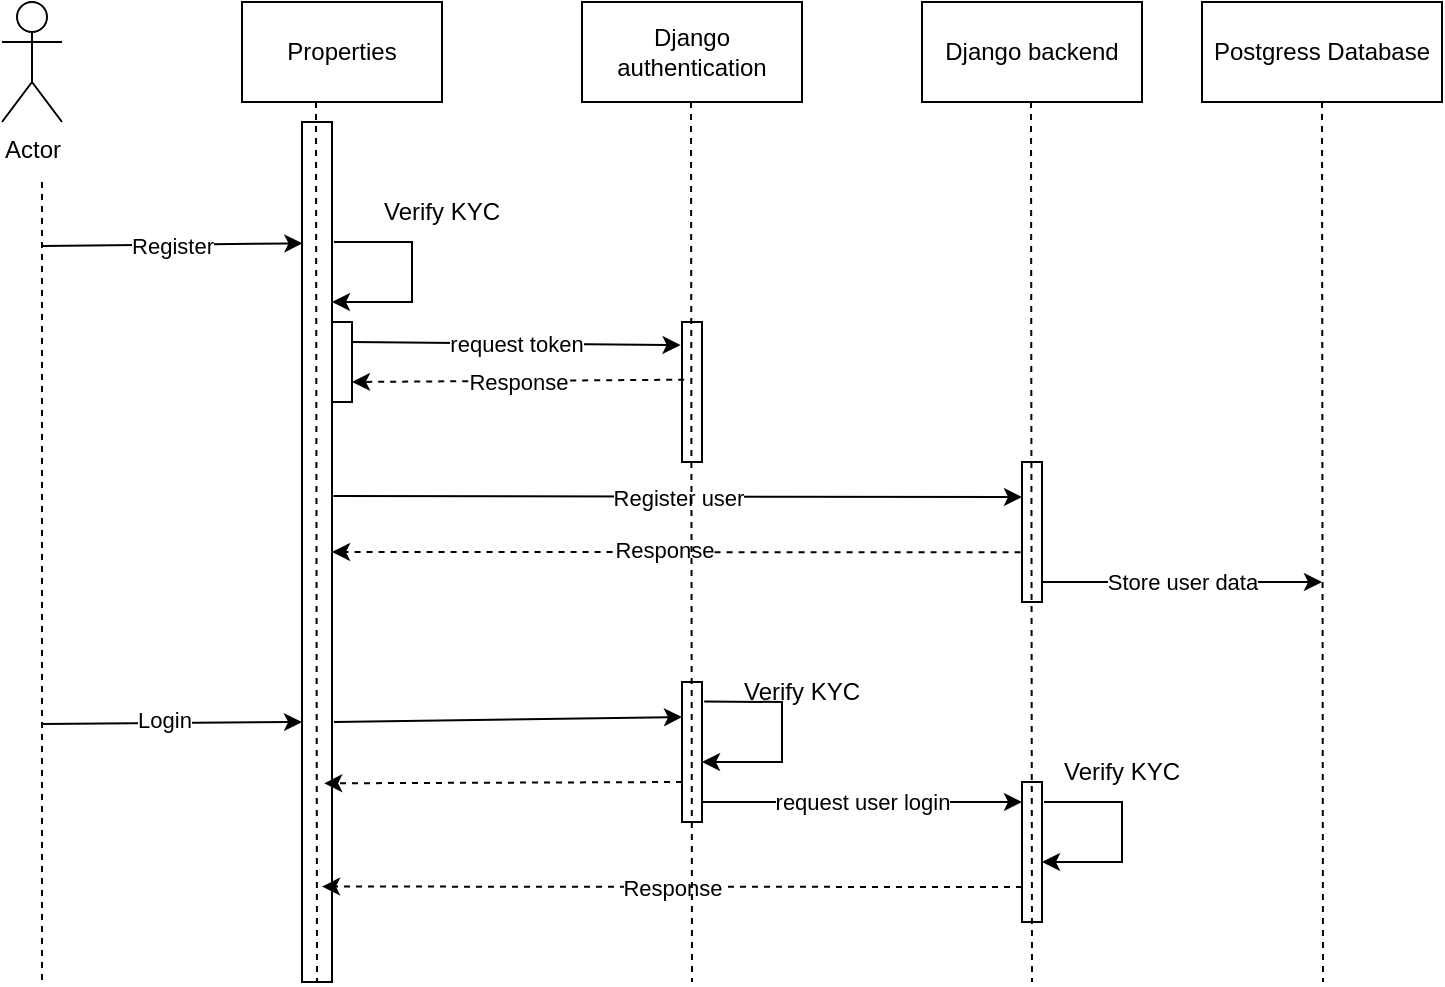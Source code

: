 <mxfile version="24.7.16">
  <diagram name="Page-1" id="Yp8KyHAXOOXZQtthByvS">
    <mxGraphModel dx="756" dy="410" grid="1" gridSize="10" guides="1" tooltips="1" connect="1" arrows="1" fold="1" page="1" pageScale="1" pageWidth="827" pageHeight="1169" math="0" shadow="0">
      <root>
        <mxCell id="0" />
        <mxCell id="1" parent="0" />
        <mxCell id="ZUi3xrYwoOl9D-E5VUAw-1" value="Actor" style="shape=umlActor;verticalLabelPosition=bottom;verticalAlign=top;html=1;outlineConnect=0;" parent="1" vertex="1">
          <mxGeometry x="90" y="70" width="30" height="60" as="geometry" />
        </mxCell>
        <mxCell id="ZUi3xrYwoOl9D-E5VUAw-2" value="Properties" style="rounded=0;whiteSpace=wrap;html=1;" parent="1" vertex="1">
          <mxGeometry x="210" y="70" width="100" height="50" as="geometry" />
        </mxCell>
        <mxCell id="ZUi3xrYwoOl9D-E5VUAw-3" value="Django authentication" style="rounded=0;whiteSpace=wrap;html=1;" parent="1" vertex="1">
          <mxGeometry x="380" y="70" width="110" height="50" as="geometry" />
        </mxCell>
        <mxCell id="ZUi3xrYwoOl9D-E5VUAw-4" value="Django backend" style="rounded=0;whiteSpace=wrap;html=1;" parent="1" vertex="1">
          <mxGeometry x="550" y="70" width="110" height="50" as="geometry" />
        </mxCell>
        <mxCell id="ZUi3xrYwoOl9D-E5VUAw-5" value="Postgress Database" style="rounded=0;whiteSpace=wrap;html=1;" parent="1" vertex="1">
          <mxGeometry x="690" y="70" width="120" height="50" as="geometry" />
        </mxCell>
        <mxCell id="ZUi3xrYwoOl9D-E5VUAw-7" value="" style="rounded=0;whiteSpace=wrap;html=1;" parent="1" vertex="1">
          <mxGeometry x="240" y="130" width="15" height="430" as="geometry" />
        </mxCell>
        <mxCell id="ZUi3xrYwoOl9D-E5VUAw-8" value="" style="rounded=0;whiteSpace=wrap;html=1;" parent="1" vertex="1">
          <mxGeometry x="430" y="230" width="10" height="70" as="geometry" />
        </mxCell>
        <mxCell id="ZUi3xrYwoOl9D-E5VUAw-9" value="" style="rounded=0;whiteSpace=wrap;html=1;" parent="1" vertex="1">
          <mxGeometry x="600" y="300" width="10" height="70" as="geometry" />
        </mxCell>
        <mxCell id="ZUi3xrYwoOl9D-E5VUAw-12" value="" style="endArrow=none;dashed=1;html=1;rounded=0;" parent="1" edge="1">
          <mxGeometry width="50" height="50" relative="1" as="geometry">
            <mxPoint x="110" y="160" as="sourcePoint" />
            <mxPoint x="110" y="560" as="targetPoint" />
          </mxGeometry>
        </mxCell>
        <mxCell id="ZUi3xrYwoOl9D-E5VUAw-13" value="" style="endArrow=classic;html=1;rounded=0;entryX=0.013;entryY=0.141;entryDx=0;entryDy=0;entryPerimeter=0;" parent="1" target="ZUi3xrYwoOl9D-E5VUAw-7" edge="1">
          <mxGeometry width="50" height="50" relative="1" as="geometry">
            <mxPoint x="110" y="192" as="sourcePoint" />
            <mxPoint x="240" y="190" as="targetPoint" />
          </mxGeometry>
        </mxCell>
        <mxCell id="8DhSjiNqEFQg-TwYQ7PJ-22" value="Register" style="edgeLabel;html=1;align=center;verticalAlign=middle;resizable=0;points=[];" parent="ZUi3xrYwoOl9D-E5VUAw-13" vertex="1" connectable="0">
          <mxGeometry relative="1" as="geometry">
            <mxPoint as="offset" />
          </mxGeometry>
        </mxCell>
        <mxCell id="8DhSjiNqEFQg-TwYQ7PJ-3" value="" style="rounded=0;whiteSpace=wrap;html=1;" parent="1" vertex="1">
          <mxGeometry x="255" y="230" width="10" height="40" as="geometry" />
        </mxCell>
        <mxCell id="8DhSjiNqEFQg-TwYQ7PJ-6" value="" style="endArrow=classic;html=1;rounded=0;exitX=1;exitY=0.25;exitDx=0;exitDy=0;entryX=-0.072;entryY=0.165;entryDx=0;entryDy=0;entryPerimeter=0;" parent="1" source="8DhSjiNqEFQg-TwYQ7PJ-3" target="ZUi3xrYwoOl9D-E5VUAw-8" edge="1">
          <mxGeometry width="50" height="50" relative="1" as="geometry">
            <mxPoint x="360" y="330" as="sourcePoint" />
            <mxPoint x="330" y="220" as="targetPoint" />
          </mxGeometry>
        </mxCell>
        <mxCell id="8DhSjiNqEFQg-TwYQ7PJ-39" value="request token" style="edgeLabel;html=1;align=center;verticalAlign=middle;resizable=0;points=[];" parent="8DhSjiNqEFQg-TwYQ7PJ-6" vertex="1" connectable="0">
          <mxGeometry relative="1" as="geometry">
            <mxPoint as="offset" />
          </mxGeometry>
        </mxCell>
        <mxCell id="8DhSjiNqEFQg-TwYQ7PJ-8" value="" style="endArrow=classic;html=1;rounded=0;entryX=1;entryY=0.75;entryDx=0;entryDy=0;exitX=0.11;exitY=0.412;exitDx=0;exitDy=0;exitPerimeter=0;dashed=1;" parent="1" source="ZUi3xrYwoOl9D-E5VUAw-8" target="8DhSjiNqEFQg-TwYQ7PJ-3" edge="1">
          <mxGeometry width="50" height="50" relative="1" as="geometry">
            <mxPoint x="420" y="250" as="sourcePoint" />
            <mxPoint x="439" y="252" as="targetPoint" />
          </mxGeometry>
        </mxCell>
        <mxCell id="8DhSjiNqEFQg-TwYQ7PJ-36" value="Response" style="edgeLabel;html=1;align=center;verticalAlign=middle;resizable=0;points=[];" parent="8DhSjiNqEFQg-TwYQ7PJ-8" vertex="1" connectable="0">
          <mxGeometry relative="1" as="geometry">
            <mxPoint as="offset" />
          </mxGeometry>
        </mxCell>
        <mxCell id="8DhSjiNqEFQg-TwYQ7PJ-11" value="" style="endArrow=classic;html=1;rounded=0;entryX=0;entryY=0.25;entryDx=0;entryDy=0;exitX=1.043;exitY=0.435;exitDx=0;exitDy=0;exitPerimeter=0;" parent="1" source="ZUi3xrYwoOl9D-E5VUAw-7" target="ZUi3xrYwoOl9D-E5VUAw-9" edge="1">
          <mxGeometry width="50" height="50" relative="1" as="geometry">
            <mxPoint x="260" y="320" as="sourcePoint" />
            <mxPoint x="605" y="320" as="targetPoint" />
          </mxGeometry>
        </mxCell>
        <mxCell id="8DhSjiNqEFQg-TwYQ7PJ-40" value="Register user" style="edgeLabel;html=1;align=center;verticalAlign=middle;resizable=0;points=[];" parent="8DhSjiNqEFQg-TwYQ7PJ-11" vertex="1" connectable="0">
          <mxGeometry relative="1" as="geometry">
            <mxPoint as="offset" />
          </mxGeometry>
        </mxCell>
        <mxCell id="8DhSjiNqEFQg-TwYQ7PJ-16" value="" style="endArrow=classic;html=1;rounded=0;entryX=1;entryY=0.5;entryDx=0;entryDy=0;exitX=-0.072;exitY=0.645;exitDx=0;exitDy=0;exitPerimeter=0;dashed=1;" parent="1" source="ZUi3xrYwoOl9D-E5VUAw-9" target="ZUi3xrYwoOl9D-E5VUAw-7" edge="1">
          <mxGeometry width="50" height="50" relative="1" as="geometry">
            <mxPoint x="550" y="375.455" as="sourcePoint" />
            <mxPoint x="610" y="328" as="targetPoint" />
          </mxGeometry>
        </mxCell>
        <mxCell id="8DhSjiNqEFQg-TwYQ7PJ-41" value="Response" style="edgeLabel;html=1;align=center;verticalAlign=middle;resizable=0;points=[];" parent="8DhSjiNqEFQg-TwYQ7PJ-16" vertex="1" connectable="0">
          <mxGeometry x="0.038" y="-1" relative="1" as="geometry">
            <mxPoint as="offset" />
          </mxGeometry>
        </mxCell>
        <mxCell id="8DhSjiNqEFQg-TwYQ7PJ-17" value="" style="endArrow=classic;html=1;rounded=0;exitX=1;exitY=0.25;exitDx=0;exitDy=0;" parent="1" edge="1">
          <mxGeometry width="50" height="50" relative="1" as="geometry">
            <mxPoint x="610" y="360" as="sourcePoint" />
            <mxPoint x="750" y="360" as="targetPoint" />
          </mxGeometry>
        </mxCell>
        <mxCell id="8DhSjiNqEFQg-TwYQ7PJ-42" value="Store user data" style="edgeLabel;html=1;align=center;verticalAlign=middle;resizable=0;points=[];" parent="8DhSjiNqEFQg-TwYQ7PJ-17" vertex="1" connectable="0">
          <mxGeometry relative="1" as="geometry">
            <mxPoint as="offset" />
          </mxGeometry>
        </mxCell>
        <mxCell id="8DhSjiNqEFQg-TwYQ7PJ-18" value="" style="endArrow=classic;html=1;rounded=0;entryX=0.013;entryY=0.141;entryDx=0;entryDy=0;entryPerimeter=0;" parent="1" edge="1">
          <mxGeometry width="50" height="50" relative="1" as="geometry">
            <mxPoint x="110" y="431" as="sourcePoint" />
            <mxPoint x="240" y="430" as="targetPoint" />
          </mxGeometry>
        </mxCell>
        <mxCell id="8DhSjiNqEFQg-TwYQ7PJ-23" value="Login" style="edgeLabel;html=1;align=center;verticalAlign=middle;resizable=0;points=[];" parent="8DhSjiNqEFQg-TwYQ7PJ-18" vertex="1" connectable="0">
          <mxGeometry x="-0.061" y="2" relative="1" as="geometry">
            <mxPoint as="offset" />
          </mxGeometry>
        </mxCell>
        <mxCell id="8DhSjiNqEFQg-TwYQ7PJ-19" value="" style="rounded=0;whiteSpace=wrap;html=1;" parent="1" vertex="1">
          <mxGeometry x="600" y="460" width="10" height="70" as="geometry" />
        </mxCell>
        <mxCell id="8DhSjiNqEFQg-TwYQ7PJ-21" value="" style="endArrow=classic;html=1;rounded=0;exitX=1.043;exitY=0.435;exitDx=0;exitDy=0;exitPerimeter=0;entryX=0;entryY=0.25;entryDx=0;entryDy=0;" parent="1" target="8DhSjiNqEFQg-TwYQ7PJ-24" edge="1">
          <mxGeometry width="50" height="50" relative="1" as="geometry">
            <mxPoint x="256" y="430" as="sourcePoint" />
            <mxPoint x="410" y="450" as="targetPoint" />
          </mxGeometry>
        </mxCell>
        <mxCell id="8DhSjiNqEFQg-TwYQ7PJ-24" value="" style="rounded=0;whiteSpace=wrap;html=1;" parent="1" vertex="1">
          <mxGeometry x="430" y="410" width="10" height="70" as="geometry" />
        </mxCell>
        <mxCell id="8DhSjiNqEFQg-TwYQ7PJ-25" value="" style="endArrow=classic;html=1;rounded=0;exitX=1;exitY=0.25;exitDx=0;exitDy=0;entryX=0;entryY=0.143;entryDx=0;entryDy=0;entryPerimeter=0;" parent="1" target="8DhSjiNqEFQg-TwYQ7PJ-19" edge="1">
          <mxGeometry width="50" height="50" relative="1" as="geometry">
            <mxPoint x="440" y="470" as="sourcePoint" />
            <mxPoint x="570" y="470" as="targetPoint" />
          </mxGeometry>
        </mxCell>
        <mxCell id="8DhSjiNqEFQg-TwYQ7PJ-26" value="request user login" style="edgeLabel;html=1;align=center;verticalAlign=middle;resizable=0;points=[];" parent="8DhSjiNqEFQg-TwYQ7PJ-25" vertex="1" connectable="0">
          <mxGeometry relative="1" as="geometry">
            <mxPoint as="offset" />
          </mxGeometry>
        </mxCell>
        <mxCell id="8DhSjiNqEFQg-TwYQ7PJ-27" value="" style="endArrow=classic;html=1;rounded=0;entryX=0.861;entryY=0.209;entryDx=0;entryDy=0;entryPerimeter=0;exitX=1.11;exitY=0.139;exitDx=0;exitDy=0;exitPerimeter=0;" parent="1" source="8DhSjiNqEFQg-TwYQ7PJ-24" edge="1">
          <mxGeometry width="50" height="50" relative="1" as="geometry">
            <mxPoint x="450" y="422" as="sourcePoint" />
            <mxPoint x="440" y="450" as="targetPoint" />
            <Array as="points">
              <mxPoint x="480" y="420" />
              <mxPoint x="480" y="450" />
            </Array>
          </mxGeometry>
        </mxCell>
        <mxCell id="8DhSjiNqEFQg-TwYQ7PJ-31" value="" style="endArrow=classic;html=1;rounded=0;entryX=0.861;entryY=0.209;entryDx=0;entryDy=0;entryPerimeter=0;exitX=1.11;exitY=0.139;exitDx=0;exitDy=0;exitPerimeter=0;" parent="1" edge="1">
          <mxGeometry width="50" height="50" relative="1" as="geometry">
            <mxPoint x="611" y="470" as="sourcePoint" />
            <mxPoint x="610" y="500" as="targetPoint" />
            <Array as="points">
              <mxPoint x="650" y="470" />
              <mxPoint x="650" y="500" />
            </Array>
          </mxGeometry>
        </mxCell>
        <mxCell id="8DhSjiNqEFQg-TwYQ7PJ-32" value="" style="endArrow=classic;html=1;rounded=0;exitX=0;exitY=0.75;exitDx=0;exitDy=0;entryX=0.667;entryY=0.889;entryDx=0;entryDy=0;entryPerimeter=0;dashed=1;" parent="1" source="8DhSjiNqEFQg-TwYQ7PJ-19" target="ZUi3xrYwoOl9D-E5VUAw-7" edge="1">
          <mxGeometry width="50" height="50" relative="1" as="geometry">
            <mxPoint x="596.63" y="512.5" as="sourcePoint" />
            <mxPoint x="255.005" y="512.27" as="targetPoint" />
          </mxGeometry>
        </mxCell>
        <mxCell id="8DhSjiNqEFQg-TwYQ7PJ-33" value="Response" style="edgeLabel;html=1;align=center;verticalAlign=middle;resizable=0;points=[];" parent="8DhSjiNqEFQg-TwYQ7PJ-32" vertex="1" connectable="0">
          <mxGeometry relative="1" as="geometry">
            <mxPoint as="offset" />
          </mxGeometry>
        </mxCell>
        <mxCell id="8DhSjiNqEFQg-TwYQ7PJ-34" value="" style="endArrow=classic;html=1;rounded=0;entryX=0.74;entryY=0.769;entryDx=0;entryDy=0;entryPerimeter=0;dashed=1;" parent="1" target="ZUi3xrYwoOl9D-E5VUAw-7" edge="1">
          <mxGeometry width="50" height="50" relative="1" as="geometry">
            <mxPoint x="430" y="460" as="sourcePoint" />
            <mxPoint x="440" y="438" as="targetPoint" />
          </mxGeometry>
        </mxCell>
        <mxCell id="8DhSjiNqEFQg-TwYQ7PJ-35" value="" style="endArrow=classic;html=1;rounded=0;entryX=0.861;entryY=0.209;entryDx=0;entryDy=0;entryPerimeter=0;exitX=1.11;exitY=0.139;exitDx=0;exitDy=0;exitPerimeter=0;" parent="1" edge="1">
          <mxGeometry width="50" height="50" relative="1" as="geometry">
            <mxPoint x="256" y="190" as="sourcePoint" />
            <mxPoint x="255" y="220" as="targetPoint" />
            <Array as="points">
              <mxPoint x="295" y="190" />
              <mxPoint x="295" y="220" />
            </Array>
          </mxGeometry>
        </mxCell>
        <mxCell id="8DhSjiNqEFQg-TwYQ7PJ-37" value="Verify KYC" style="text;html=1;align=center;verticalAlign=middle;whiteSpace=wrap;rounded=0;" parent="1" vertex="1">
          <mxGeometry x="270" y="160" width="80" height="30" as="geometry" />
        </mxCell>
        <mxCell id="8DhSjiNqEFQg-TwYQ7PJ-38" value="Verify KYC" style="text;html=1;align=center;verticalAlign=middle;whiteSpace=wrap;rounded=0;" parent="1" vertex="1">
          <mxGeometry x="450" y="400" width="80" height="30" as="geometry" />
        </mxCell>
        <mxCell id="8DhSjiNqEFQg-TwYQ7PJ-43" value="" style="endArrow=none;dashed=1;html=1;rounded=0;" parent="1" edge="1">
          <mxGeometry width="50" height="50" relative="1" as="geometry">
            <mxPoint x="434.5" y="120" as="sourcePoint" />
            <mxPoint x="435" y="560" as="targetPoint" />
          </mxGeometry>
        </mxCell>
        <mxCell id="8DhSjiNqEFQg-TwYQ7PJ-44" value="" style="endArrow=none;dashed=1;html=1;rounded=0;" parent="1" edge="1">
          <mxGeometry width="50" height="50" relative="1" as="geometry">
            <mxPoint x="247" y="120" as="sourcePoint" />
            <mxPoint x="247.5" y="560" as="targetPoint" />
          </mxGeometry>
        </mxCell>
        <mxCell id="8DhSjiNqEFQg-TwYQ7PJ-45" value="" style="endArrow=none;dashed=1;html=1;rounded=0;" parent="1" edge="1">
          <mxGeometry width="50" height="50" relative="1" as="geometry">
            <mxPoint x="604.5" y="120" as="sourcePoint" />
            <mxPoint x="605" y="560" as="targetPoint" />
          </mxGeometry>
        </mxCell>
        <mxCell id="8DhSjiNqEFQg-TwYQ7PJ-46" value="" style="endArrow=none;dashed=1;html=1;rounded=0;" parent="1" edge="1">
          <mxGeometry width="50" height="50" relative="1" as="geometry">
            <mxPoint x="750" y="120" as="sourcePoint" />
            <mxPoint x="750.5" y="560" as="targetPoint" />
          </mxGeometry>
        </mxCell>
        <mxCell id="8DhSjiNqEFQg-TwYQ7PJ-47" value="Verify KYC" style="text;html=1;align=center;verticalAlign=middle;whiteSpace=wrap;rounded=0;" parent="1" vertex="1">
          <mxGeometry x="610" y="440" width="80" height="30" as="geometry" />
        </mxCell>
      </root>
    </mxGraphModel>
  </diagram>
</mxfile>
